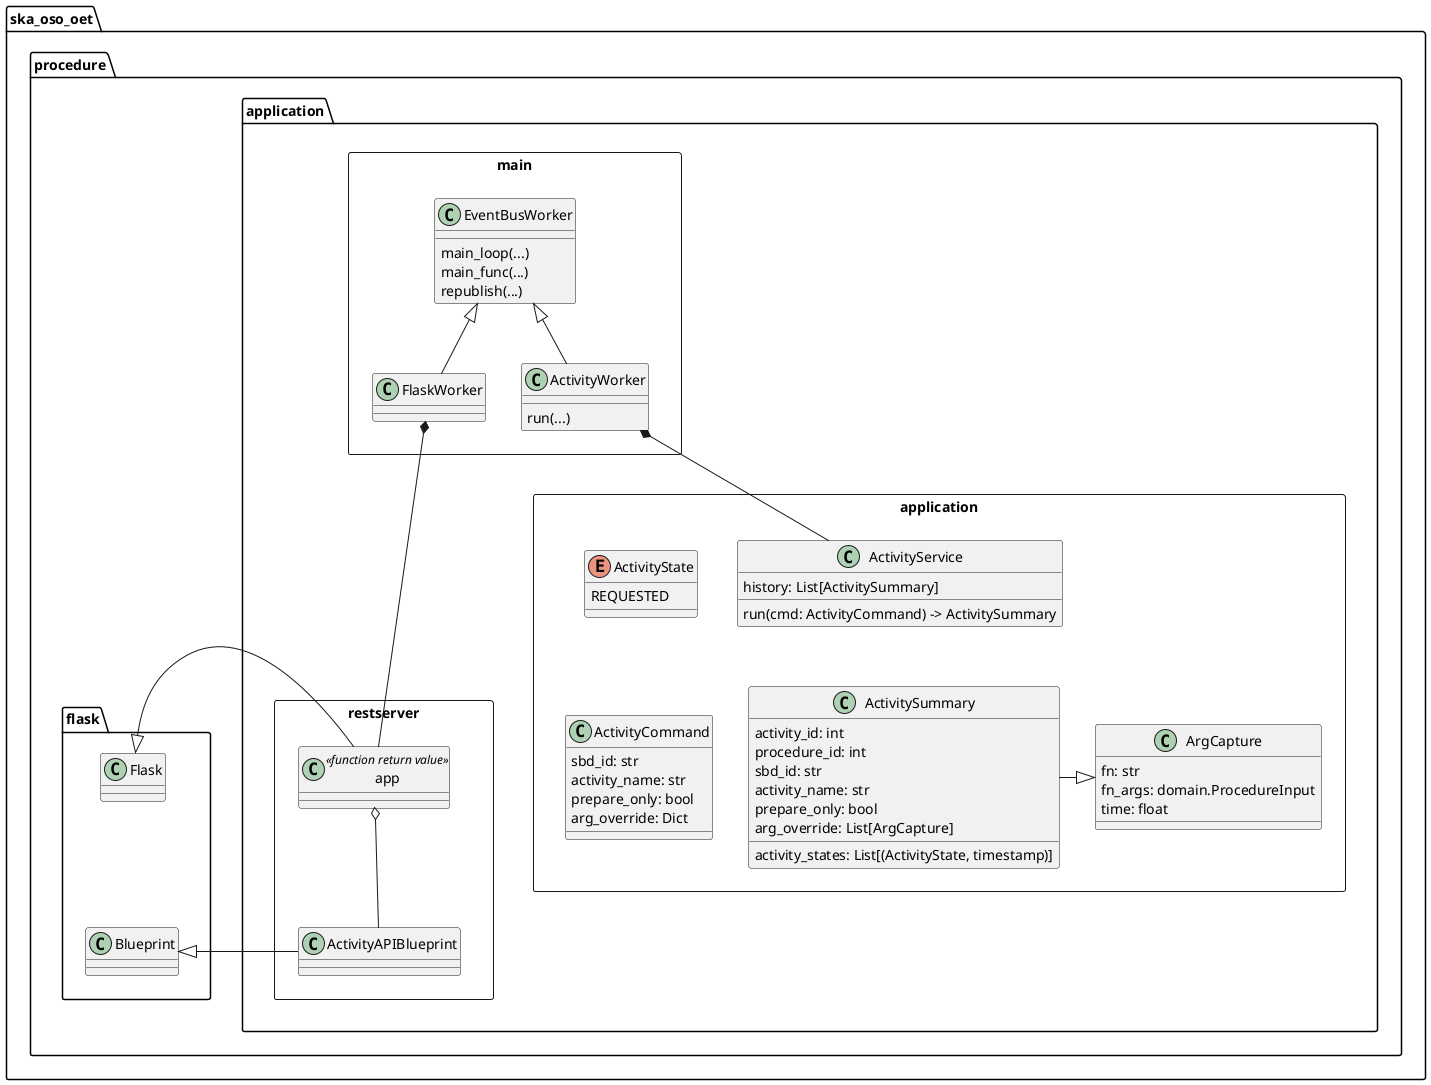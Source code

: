 @startuml
'https://plantuml.com/class-diagram

package ska_oso_oet.procedure {

package application as application_pkg {

    package main <<Rectangle>> {

        class ActivityWorker {
            run(...)
        }

        class FlaskWorker {
        }

        class EventBusWorker {
            main_loop(...)
            main_func(...)
            republish(...)
        }

        ActivityWorker -up-|> EventBusWorker
        FlaskWorker -up-|> EventBusWorker
    }

    package restserver <<Rectangle>> {
        class app <<function return value>> {
        }

        class ActivityAPIBlueprint

        app o-- ActivityAPIBlueprint
    }

    package application <<Rectangle>> {

        class ActivityService {
            history: List[ActivitySummary]

            run(cmd: ActivityCommand) -> ActivitySummary
        }

        class ActivitySummary {
            activity_id: int
            procedure_id: int
            sbd_id: str
            activity_name: str
            prepare_only: bool
            arg_override: List[ArgCapture]
            activity_states: List[(ActivityState, timestamp)]
        }

        class ArgCapture {
            fn: str
            fn_args: domain.ProcedureInput
            time: float
        }
        ActivitySummary -right-|> ArgCapture

        class ActivityCommand {
            sbd_id: str
            activity_name: str
            prepare_only: bool
            arg_override: Dict
        }

        enum ActivityState {
            REQUESTED
        }
    }
}

FlaskWorker *-- app
ActivityWorker *-- ActivityService

package flask {
    class Flask
    class Blueprint

    Flask -down[hidden]- Blueprint
}

app -|> Flask
ActivityAPIBlueprint -|> Blueprint

main -down[hidden]--> application
restserver -left[hidden]--> application
restserver -right[hidden]--> flask
FlaskWorker -down[hidden]--> restserver
ActivityService -down[hidden]- ActivitySummary
ActivitySummary -left[hidden]- ActivityCommand

@enduml
